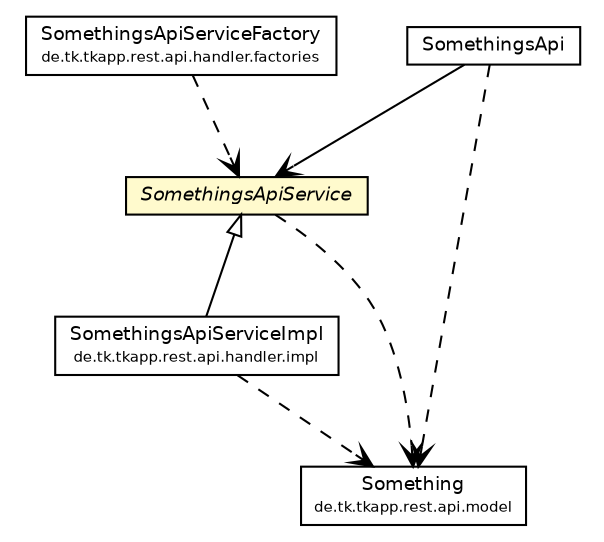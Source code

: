 #!/usr/local/bin/dot
#
# Class diagram 
# Generated by UMLGraph version 5.4 (http://www.umlgraph.org/)
#

digraph G {
	edge [fontname="Helvetica",fontsize=10,labelfontname="Helvetica",labelfontsize=10];
	node [fontname="Helvetica",fontsize=10,shape=plaintext];
	nodesep=0.25;
	ranksep=0.5;
	// de.tk.tkapp.rest.api.handler.factories.SomethingsApiServiceFactory
	c300 [label=<<table title="de.tk.tkapp.rest.api.handler.factories.SomethingsApiServiceFactory" border="0" cellborder="1" cellspacing="0" cellpadding="2" port="p" href="./factories/SomethingsApiServiceFactory.html">
		<tr><td><table border="0" cellspacing="0" cellpadding="1">
<tr><td align="center" balign="center"> SomethingsApiServiceFactory </td></tr>
<tr><td align="center" balign="center"><font point-size="7.0"> de.tk.tkapp.rest.api.handler.factories </font></td></tr>
		</table></td></tr>
		</table>>, URL="./factories/SomethingsApiServiceFactory.html", fontname="Helvetica", fontcolor="black", fontsize=9.0];
	// de.tk.tkapp.rest.api.handler.impl.SomethingsApiServiceImpl
	c301 [label=<<table title="de.tk.tkapp.rest.api.handler.impl.SomethingsApiServiceImpl" border="0" cellborder="1" cellspacing="0" cellpadding="2" port="p" href="./impl/SomethingsApiServiceImpl.html">
		<tr><td><table border="0" cellspacing="0" cellpadding="1">
<tr><td align="center" balign="center"> SomethingsApiServiceImpl </td></tr>
<tr><td align="center" balign="center"><font point-size="7.0"> de.tk.tkapp.rest.api.handler.impl </font></td></tr>
		</table></td></tr>
		</table>>, URL="./impl/SomethingsApiServiceImpl.html", fontname="Helvetica", fontcolor="black", fontsize=9.0];
	// de.tk.tkapp.rest.api.handler.SomethingsApiService
	c302 [label=<<table title="de.tk.tkapp.rest.api.handler.SomethingsApiService" border="0" cellborder="1" cellspacing="0" cellpadding="2" port="p" bgcolor="lemonChiffon" href="./SomethingsApiService.html">
		<tr><td><table border="0" cellspacing="0" cellpadding="1">
<tr><td align="center" balign="center"><font face="Helvetica-Oblique"> SomethingsApiService </font></td></tr>
		</table></td></tr>
		</table>>, URL="./SomethingsApiService.html", fontname="Helvetica", fontcolor="black", fontsize=9.0];
	// de.tk.tkapp.rest.api.handler.SomethingsApi
	c306 [label=<<table title="de.tk.tkapp.rest.api.handler.SomethingsApi" border="0" cellborder="1" cellspacing="0" cellpadding="2" port="p" href="./SomethingsApi.html">
		<tr><td><table border="0" cellspacing="0" cellpadding="1">
<tr><td align="center" balign="center"> SomethingsApi </td></tr>
		</table></td></tr>
		</table>>, URL="./SomethingsApi.html", fontname="Helvetica", fontcolor="black", fontsize=9.0];
	// de.tk.tkapp.rest.api.model.Something
	c308 [label=<<table title="de.tk.tkapp.rest.api.model.Something" border="0" cellborder="1" cellspacing="0" cellpadding="2" port="p" href="../model/Something.html">
		<tr><td><table border="0" cellspacing="0" cellpadding="1">
<tr><td align="center" balign="center"> Something </td></tr>
<tr><td align="center" balign="center"><font point-size="7.0"> de.tk.tkapp.rest.api.model </font></td></tr>
		</table></td></tr>
		</table>>, URL="../model/Something.html", fontname="Helvetica", fontcolor="black", fontsize=9.0];
	//de.tk.tkapp.rest.api.handler.impl.SomethingsApiServiceImpl extends de.tk.tkapp.rest.api.handler.SomethingsApiService
	c302:p -> c301:p [dir=back,arrowtail=empty];
	// de.tk.tkapp.rest.api.handler.SomethingsApi NAVASSOC de.tk.tkapp.rest.api.handler.SomethingsApiService
	c306:p -> c302:p [taillabel="", label="", headlabel="", fontname="Helvetica", fontcolor="black", fontsize=10.0, color="black", arrowhead=open];
	// de.tk.tkapp.rest.api.handler.factories.SomethingsApiServiceFactory DEPEND de.tk.tkapp.rest.api.handler.SomethingsApiService
	c300:p -> c302:p [taillabel="", label="", headlabel="", fontname="Helvetica", fontcolor="black", fontsize=10.0, color="black", arrowhead=open, style=dashed];
	// de.tk.tkapp.rest.api.handler.impl.SomethingsApiServiceImpl DEPEND de.tk.tkapp.rest.api.model.Something
	c301:p -> c308:p [taillabel="", label="", headlabel="", fontname="Helvetica", fontcolor="black", fontsize=10.0, color="black", arrowhead=open, style=dashed];
	// de.tk.tkapp.rest.api.handler.SomethingsApiService DEPEND de.tk.tkapp.rest.api.model.Something
	c302:p -> c308:p [taillabel="", label="", headlabel="", fontname="Helvetica", fontcolor="black", fontsize=10.0, color="black", arrowhead=open, style=dashed];
	// de.tk.tkapp.rest.api.handler.SomethingsApi DEPEND de.tk.tkapp.rest.api.model.Something
	c306:p -> c308:p [taillabel="", label="", headlabel="", fontname="Helvetica", fontcolor="black", fontsize=10.0, color="black", arrowhead=open, style=dashed];
}


